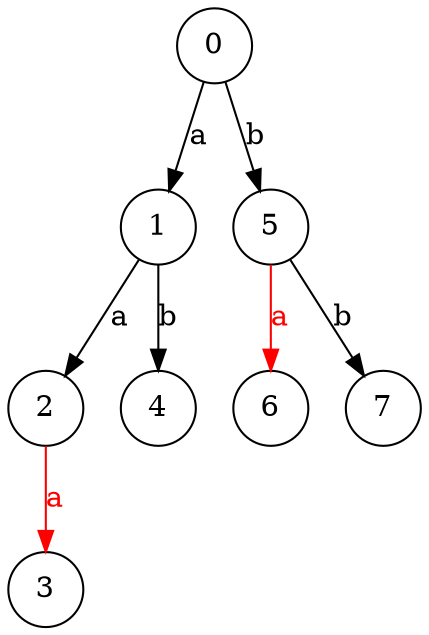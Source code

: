 digraph Tree {
	rankdir=TB;
	node [shape = circle];
0 -> 1[label = "a" ];
1 -> 2[label = "a" ];
2 -> 3[label = "a", color = red, fontcolor = red];
1 -> 4[label = "b" ];
0 -> 5[label = "b" ];
5 -> 6[label = "a", color = red, fontcolor = red];
5 -> 7[label = "b" ];
}